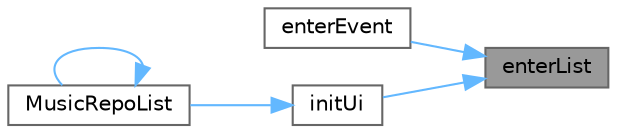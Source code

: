 digraph "enterList"
{
 // LATEX_PDF_SIZE
  bgcolor="transparent";
  edge [fontname=Helvetica,fontsize=10,labelfontname=Helvetica,labelfontsize=10];
  node [fontname=Helvetica,fontsize=10,shape=box,height=0.2,width=0.4];
  rankdir="RL";
  Node1 [id="Node000001",label="enterList",height=0.2,width=0.4,color="gray40", fillcolor="grey60", style="filled", fontcolor="black",tooltip="进入列表信号"];
  Node1 -> Node2 [id="edge1_Node000001_Node000002",dir="back",color="steelblue1",style="solid",tooltip=" "];
  Node2 [id="Node000002",label="enterEvent",height=0.2,width=0.4,color="grey40", fillcolor="white", style="filled",URL="$class_music_repo_list.html#ae30868492e047dc485c73e92d33a0b1d",tooltip="进入事件"];
  Node1 -> Node3 [id="edge2_Node000001_Node000003",dir="back",color="steelblue1",style="solid",tooltip=" "];
  Node3 [id="Node000003",label="initUi",height=0.2,width=0.4,color="grey40", fillcolor="white", style="filled",URL="$class_music_repo_list.html#afba6e95967cc3eb25fd518f7bde6ec04",tooltip="初始化界面"];
  Node3 -> Node4 [id="edge3_Node000003_Node000004",dir="back",color="steelblue1",style="solid",tooltip=" "];
  Node4 [id="Node000004",label="MusicRepoList",height=0.2,width=0.4,color="grey40", fillcolor="white", style="filled",URL="$class_music_repo_list.html#a64b74f592064e72b3dc65b1b054e644b",tooltip="构造函数，初始化音乐仓库列表项"];
  Node4 -> Node4 [id="edge4_Node000004_Node000004",dir="back",color="steelblue1",style="solid",tooltip=" "];
}

